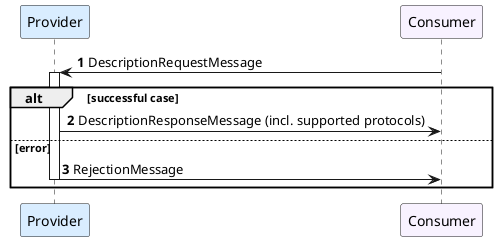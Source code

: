 '
'  Copyright (c) 2021 SAP SE
'
'  This program and the accompanying materials are made available under the
'  terms of the Apache License, Version 2.0 which is available at
'  https://www.apache.org/licenses/LICENSE-2.0
'
'  SPDX-License-Identifier: Apache-2.0
'
'  Contributors:
'       SAP SE - Initial Draft
'
'

@startuml
autonumber

skinParam NoteBackgroundColor WhiteSmoke
skinParam NoteFontColor Black
skinParam ParticipantBackgroundColor WhiteSmoke
skinParam ActorBackgroundColor WhiteSmoke
skinParam AgentBackgroundColor White
skinParam AgentBorderColor SkyBlue
skinparam shadowing false

!define ConsumerColor f8f2ff
!define ProviderColor d9edff
!define WarningColor Business
!define LeadColor Technology

participant Provider #ProviderColor
participant Consumer #ConsumerColor

Consumer -> Provider ++ : DescriptionRequestMessage
alt successful case
    Provider -> Consumer: DescriptionResponseMessage (incl. supported protocols)
else error
    Provider -> Consumer: RejectionMessage
    deactivate Provider
end

@enduml